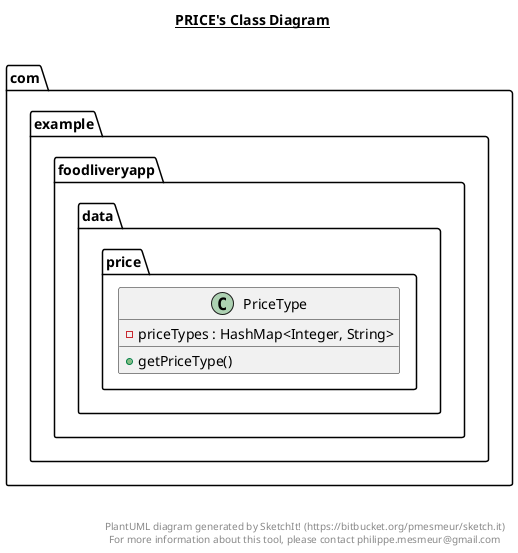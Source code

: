 @startuml

title __PRICE's Class Diagram__\n

  namespace com.example.foodliveryapp {
    namespace data.price {
      class com.example.foodliveryapp.data.price.PriceType {
          - priceTypes : HashMap<Integer, String>
          + getPriceType()
      }
    }
  }
  



right footer


PlantUML diagram generated by SketchIt! (https://bitbucket.org/pmesmeur/sketch.it)
For more information about this tool, please contact philippe.mesmeur@gmail.com
endfooter

@enduml
